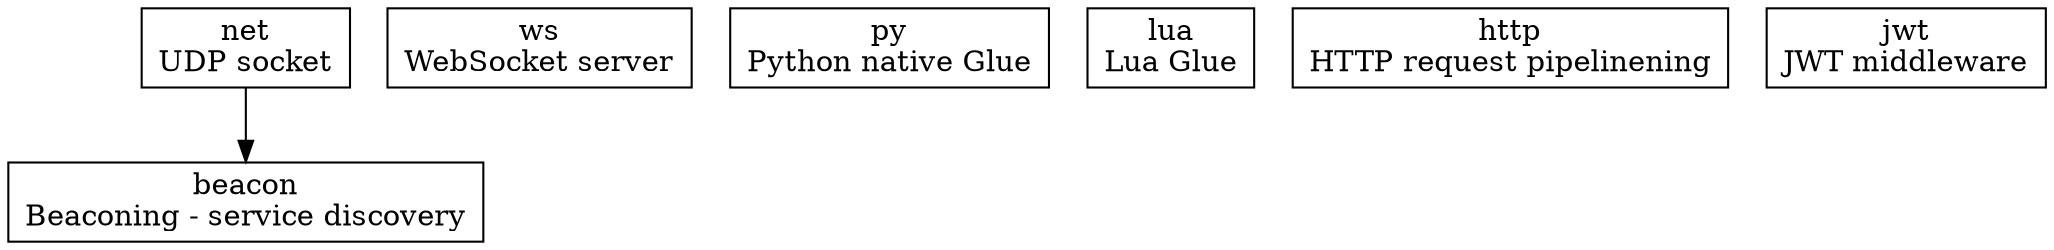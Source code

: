 digraph "DFK Library Roadmap - Future" {
  node [shape=box];
  ratio="compress";

  udp_socket [label="net\nUDP socket"];

  beacon [label="beacon\nBeaconing - service discovery"];
    udp_socket -> beacon;

  ws [label="ws\nWebSocket server"];

  python [label="py\nPython native Glue"];

  lua [label="lua\nLua Glue"];

  pipelinening [label="http\nHTTP request pipelinening"];

  jwt [label="jwt\nJWT middleware"];
}
